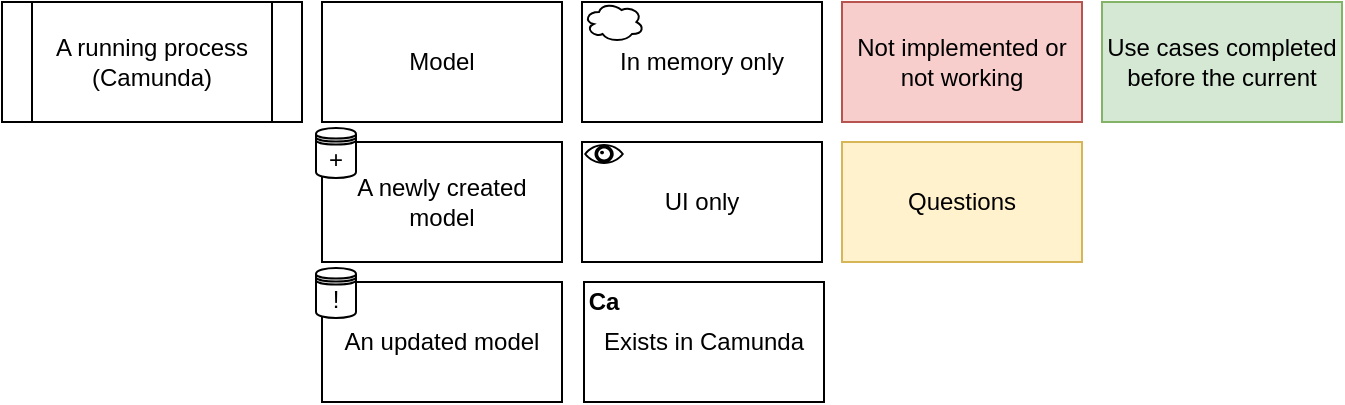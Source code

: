 <mxfile version="13.6.2" type="device"><diagram id="c-eGTQ3lkKFV_Q9GoSst" name="Page-1"><mxGraphModel dx="1355" dy="945" grid="1" gridSize="10" guides="1" tooltips="1" connect="1" arrows="1" fold="1" page="1" pageScale="1" pageWidth="850" pageHeight="1100" math="0" shadow="0"><root><mxCell id="0"/><mxCell id="1" parent="0"/><mxCell id="2hW9cLh4w93XD-18KMyV-2" value="A running process&lt;br&gt;(Camunda)" style="shape=process;whiteSpace=wrap;html=1;backgroundOutline=1;fontSize=12;fillColor=#FFFFFF;" parent="1" vertex="1"><mxGeometry x="30" y="80" width="150" height="60" as="geometry"/></mxCell><mxCell id="2hW9cLh4w93XD-18KMyV-4" value="A newly created model" style="rounded=0;whiteSpace=wrap;html=1;fillColor=#FFFFFF;fontSize=12;" parent="1" vertex="1"><mxGeometry x="190" y="150" width="120" height="60" as="geometry"/></mxCell><mxCell id="2hW9cLh4w93XD-18KMyV-5" value="+" style="shape=datastore;whiteSpace=wrap;html=1;fontSize=12;" parent="1" vertex="1"><mxGeometry x="187" y="143" width="20" height="25" as="geometry"/></mxCell><mxCell id="2hW9cLh4w93XD-18KMyV-6" value="Not implemented or not working" style="rounded=0;whiteSpace=wrap;html=1;fontSize=12;fillColor=#f8cecc;strokeColor=#b85450;" parent="1" vertex="1"><mxGeometry x="450" y="80" width="120" height="60" as="geometry"/></mxCell><mxCell id="2hW9cLh4w93XD-18KMyV-7" value="An updated model" style="rounded=0;whiteSpace=wrap;html=1;fillColor=#FFFFFF;fontSize=12;" parent="1" vertex="1"><mxGeometry x="190" y="220" width="120" height="60" as="geometry"/></mxCell><mxCell id="2hW9cLh4w93XD-18KMyV-8" value="!" style="shape=datastore;whiteSpace=wrap;html=1;fontSize=12;" parent="1" vertex="1"><mxGeometry x="187" y="213" width="20" height="25" as="geometry"/></mxCell><mxCell id="2hW9cLh4w93XD-18KMyV-9" value="" style="group" parent="1" vertex="1" connectable="0"><mxGeometry x="320" y="80" width="120" height="60" as="geometry"/></mxCell><mxCell id="2hW9cLh4w93XD-18KMyV-10" value="In memory only" style="rounded=0;whiteSpace=wrap;html=1;fillColor=#FFFFFF;fontSize=12;" parent="2hW9cLh4w93XD-18KMyV-9" vertex="1"><mxGeometry width="120" height="60" as="geometry"/></mxCell><mxCell id="2hW9cLh4w93XD-18KMyV-11" value="" style="ellipse;shape=cloud;whiteSpace=wrap;html=1;fillColor=#FFFFFF;fontSize=12;" parent="2hW9cLh4w93XD-18KMyV-9" vertex="1"><mxGeometry x="1" width="30" height="20" as="geometry"/></mxCell><mxCell id="2hW9cLh4w93XD-18KMyV-12" value="Questions" style="rounded=0;whiteSpace=wrap;html=1;fillColor=#fff2cc;fontSize=12;strokeColor=#d6b656;" parent="1" vertex="1"><mxGeometry x="450" y="150" width="120" height="60" as="geometry"/></mxCell><mxCell id="2hW9cLh4w93XD-18KMyV-13" value="Model" style="rounded=0;whiteSpace=wrap;html=1;fillColor=#FFFFFF;fontSize=12;" parent="1" vertex="1"><mxGeometry x="190" y="80" width="120" height="60" as="geometry"/></mxCell><mxCell id="2hW9cLh4w93XD-18KMyV-17" value="Use cases completed before the current" style="rounded=0;whiteSpace=wrap;html=1;fillColor=#d5e8d4;strokeColor=#82b366;" parent="1" vertex="1"><mxGeometry x="580" y="80" width="120" height="60" as="geometry"/></mxCell><mxCell id="2hW9cLh4w93XD-18KMyV-18" value="" style="group;recursiveResize=1;" parent="1" vertex="1" connectable="0"><mxGeometry x="320" y="150" width="120" height="60" as="geometry"/></mxCell><mxCell id="2hW9cLh4w93XD-18KMyV-19" value="" style="group" parent="2hW9cLh4w93XD-18KMyV-18" vertex="1" connectable="0"><mxGeometry width="120" height="60" as="geometry"/></mxCell><mxCell id="2hW9cLh4w93XD-18KMyV-20" value="UI only" style="rounded=0;whiteSpace=wrap;html=1;fillColor=#FFFFFF;fontSize=12;" parent="2hW9cLh4w93XD-18KMyV-19" vertex="1"><mxGeometry width="120" height="60" as="geometry"/></mxCell><mxCell id="2hW9cLh4w93XD-18KMyV-21" value="" style="shape=mxgraph.signs.healthcare.eye;html=1;fillColor=#000000;strokeColor=none;verticalLabelPosition=bottom;verticalAlign=top;align=center;" parent="2hW9cLh4w93XD-18KMyV-19" vertex="1"><mxGeometry x="1" y="1" width="20" height="10" as="geometry"/></mxCell><mxCell id="2hW9cLh4w93XD-18KMyV-22" value="" style="group;fontStyle=1" parent="1" vertex="1" connectable="0"><mxGeometry x="321" y="220" width="120" height="60" as="geometry"/></mxCell><mxCell id="2hW9cLh4w93XD-18KMyV-23" value="" style="group;recursiveResize=1;" parent="2hW9cLh4w93XD-18KMyV-22" vertex="1" connectable="0"><mxGeometry width="120" height="60" as="geometry"/></mxCell><mxCell id="2hW9cLh4w93XD-18KMyV-24" value="" style="group" parent="2hW9cLh4w93XD-18KMyV-23" vertex="1" connectable="0"><mxGeometry width="120" height="60" as="geometry"/></mxCell><mxCell id="2hW9cLh4w93XD-18KMyV-25" value="Exists in Camunda" style="rounded=0;whiteSpace=wrap;html=1;fillColor=#FFFFFF;fontSize=12;" parent="2hW9cLh4w93XD-18KMyV-24" vertex="1"><mxGeometry width="120" height="60" as="geometry"/></mxCell><mxCell id="2hW9cLh4w93XD-18KMyV-26" value="&lt;b&gt;Ca&lt;/b&gt;" style="text;html=1;strokeColor=none;fillColor=none;align=center;verticalAlign=middle;whiteSpace=wrap;rounded=0;" parent="2hW9cLh4w93XD-18KMyV-24" vertex="1"><mxGeometry width="20" height="20" as="geometry"/></mxCell></root></mxGraphModel></diagram></mxfile>